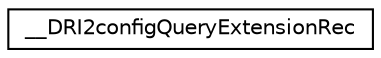 digraph "Graphe hiérarchique des classes"
{
  edge [fontname="Helvetica",fontsize="10",labelfontname="Helvetica",labelfontsize="10"];
  node [fontname="Helvetica",fontsize="10",shape=record];
  rankdir="LR";
  Node1 [label="__DRI2configQueryExtensionRec",height=0.2,width=0.4,color="black", fillcolor="white", style="filled",URL="$struct_____d_r_i2config_query_extension_rec.html"];
}
